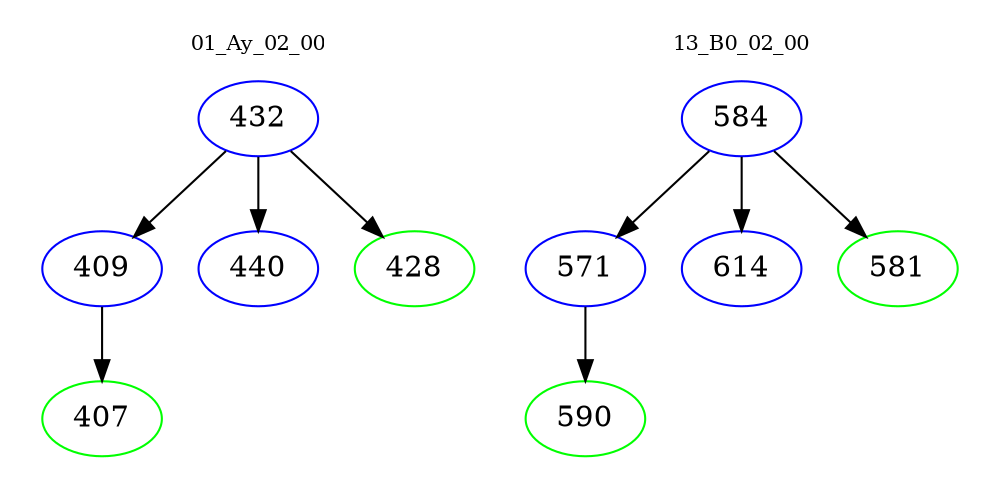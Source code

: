 digraph{
subgraph cluster_0 {
color = white
label = "01_Ay_02_00";
fontsize=10;
T0_432 [label="432", color="blue"]
T0_432 -> T0_409 [color="black"]
T0_409 [label="409", color="blue"]
T0_409 -> T0_407 [color="black"]
T0_407 [label="407", color="green"]
T0_432 -> T0_440 [color="black"]
T0_440 [label="440", color="blue"]
T0_432 -> T0_428 [color="black"]
T0_428 [label="428", color="green"]
}
subgraph cluster_1 {
color = white
label = "13_B0_02_00";
fontsize=10;
T1_584 [label="584", color="blue"]
T1_584 -> T1_571 [color="black"]
T1_571 [label="571", color="blue"]
T1_571 -> T1_590 [color="black"]
T1_590 [label="590", color="green"]
T1_584 -> T1_614 [color="black"]
T1_614 [label="614", color="blue"]
T1_584 -> T1_581 [color="black"]
T1_581 [label="581", color="green"]
}
}
